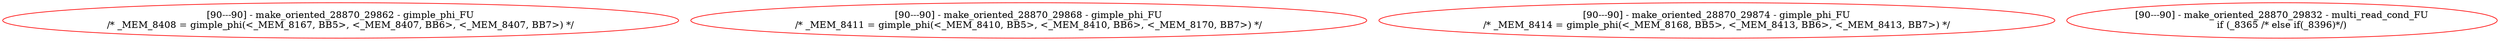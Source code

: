 digraph G {
60[color=red,label="[90---90] - make_oriented_28870_29862 - gimple_phi_FU\n/* _MEM_8408 = gimple_phi(<_MEM_8167, BB5>, <_MEM_8407, BB6>, <_MEM_8407, BB7>) */\n"];
64[color=red,label="[90---90] - make_oriented_28870_29868 - gimple_phi_FU\n/* _MEM_8411 = gimple_phi(<_MEM_8410, BB5>, <_MEM_8410, BB6>, <_MEM_8170, BB7>) */\n"];
65[color=red,label="[90---90] - make_oriented_28870_29874 - gimple_phi_FU\n/* _MEM_8414 = gimple_phi(<_MEM_8168, BB5>, <_MEM_8413, BB6>, <_MEM_8413, BB7>) */\n"];
66[color=red,label="[90---90] - make_oriented_28870_29832 - multi_read_cond_FU\nif (_8365 /* else if(_8396)*/)\n"];
}
